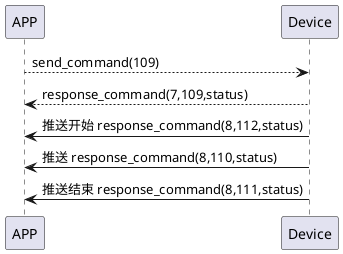 @startuml
APP --> Device:  send_command(109)
Device --> APP: response_command(7,109,status)
Device -> APP:推送开始 response_command(8,112,status)
Device -> APP:推送 response_command(8,110,status)
Device -> APP:推送结束 response_command(8,111,status)


@enduml
